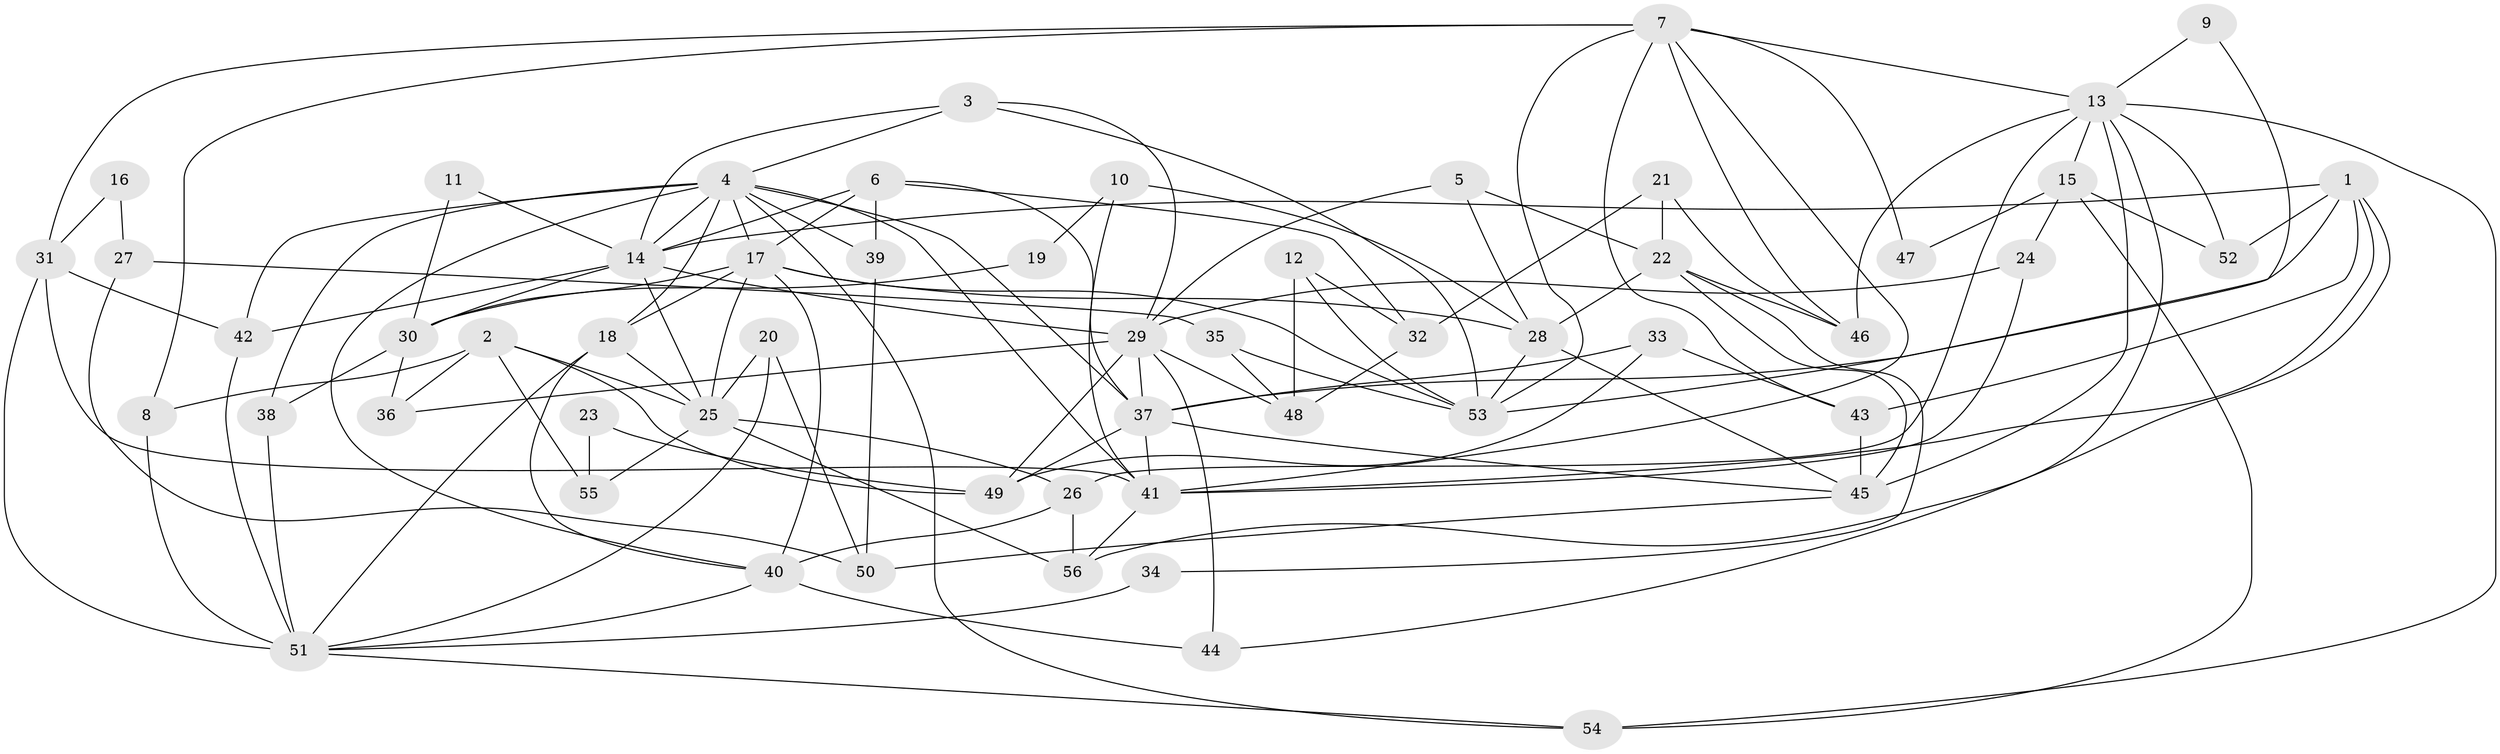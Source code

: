 // original degree distribution, {3: 0.33695652173913043, 5: 0.18478260869565216, 4: 0.22826086956521738, 6: 0.09782608695652174, 2: 0.10869565217391304, 8: 0.021739130434782608, 9: 0.010869565217391304, 7: 0.010869565217391304}
// Generated by graph-tools (version 1.1) at 2025/50/03/04/25 22:50:49]
// undirected, 56 vertices, 131 edges
graph export_dot {
  node [color=gray90,style=filled];
  1;
  2;
  3;
  4;
  5;
  6;
  7;
  8;
  9;
  10;
  11;
  12;
  13;
  14;
  15;
  16;
  17;
  18;
  19;
  20;
  21;
  22;
  23;
  24;
  25;
  26;
  27;
  28;
  29;
  30;
  31;
  32;
  33;
  34;
  35;
  36;
  37;
  38;
  39;
  40;
  41;
  42;
  43;
  44;
  45;
  46;
  47;
  48;
  49;
  50;
  51;
  52;
  53;
  54;
  55;
  56;
  1 -- 14 [weight=2.0];
  1 -- 37 [weight=1.0];
  1 -- 41 [weight=1.0];
  1 -- 43 [weight=1.0];
  1 -- 44 [weight=1.0];
  1 -- 52 [weight=1.0];
  2 -- 8 [weight=1.0];
  2 -- 25 [weight=1.0];
  2 -- 36 [weight=1.0];
  2 -- 49 [weight=1.0];
  2 -- 55 [weight=1.0];
  3 -- 4 [weight=1.0];
  3 -- 14 [weight=1.0];
  3 -- 29 [weight=1.0];
  3 -- 53 [weight=1.0];
  4 -- 14 [weight=1.0];
  4 -- 17 [weight=1.0];
  4 -- 18 [weight=1.0];
  4 -- 37 [weight=1.0];
  4 -- 38 [weight=2.0];
  4 -- 39 [weight=1.0];
  4 -- 40 [weight=1.0];
  4 -- 41 [weight=1.0];
  4 -- 42 [weight=1.0];
  4 -- 54 [weight=1.0];
  5 -- 22 [weight=1.0];
  5 -- 28 [weight=1.0];
  5 -- 29 [weight=1.0];
  6 -- 14 [weight=1.0];
  6 -- 17 [weight=1.0];
  6 -- 32 [weight=1.0];
  6 -- 37 [weight=1.0];
  6 -- 39 [weight=1.0];
  7 -- 8 [weight=2.0];
  7 -- 13 [weight=1.0];
  7 -- 31 [weight=1.0];
  7 -- 41 [weight=1.0];
  7 -- 43 [weight=1.0];
  7 -- 46 [weight=2.0];
  7 -- 47 [weight=1.0];
  7 -- 53 [weight=1.0];
  8 -- 51 [weight=1.0];
  9 -- 13 [weight=1.0];
  9 -- 53 [weight=1.0];
  10 -- 19 [weight=1.0];
  10 -- 28 [weight=1.0];
  10 -- 41 [weight=1.0];
  11 -- 14 [weight=1.0];
  11 -- 30 [weight=1.0];
  12 -- 32 [weight=1.0];
  12 -- 48 [weight=1.0];
  12 -- 53 [weight=1.0];
  13 -- 15 [weight=3.0];
  13 -- 26 [weight=2.0];
  13 -- 45 [weight=3.0];
  13 -- 46 [weight=1.0];
  13 -- 52 [weight=1.0];
  13 -- 54 [weight=1.0];
  13 -- 56 [weight=1.0];
  14 -- 25 [weight=1.0];
  14 -- 29 [weight=1.0];
  14 -- 30 [weight=1.0];
  14 -- 42 [weight=1.0];
  15 -- 24 [weight=1.0];
  15 -- 47 [weight=1.0];
  15 -- 52 [weight=1.0];
  15 -- 54 [weight=1.0];
  16 -- 27 [weight=1.0];
  16 -- 31 [weight=1.0];
  17 -- 18 [weight=1.0];
  17 -- 25 [weight=2.0];
  17 -- 28 [weight=1.0];
  17 -- 30 [weight=1.0];
  17 -- 40 [weight=2.0];
  17 -- 53 [weight=1.0];
  18 -- 25 [weight=1.0];
  18 -- 40 [weight=1.0];
  18 -- 51 [weight=1.0];
  19 -- 30 [weight=1.0];
  20 -- 25 [weight=1.0];
  20 -- 50 [weight=1.0];
  20 -- 51 [weight=1.0];
  21 -- 22 [weight=1.0];
  21 -- 32 [weight=1.0];
  21 -- 46 [weight=1.0];
  22 -- 28 [weight=1.0];
  22 -- 34 [weight=1.0];
  22 -- 45 [weight=1.0];
  22 -- 46 [weight=1.0];
  23 -- 49 [weight=1.0];
  23 -- 55 [weight=1.0];
  24 -- 29 [weight=2.0];
  24 -- 41 [weight=1.0];
  25 -- 26 [weight=1.0];
  25 -- 55 [weight=1.0];
  25 -- 56 [weight=1.0];
  26 -- 40 [weight=1.0];
  26 -- 56 [weight=1.0];
  27 -- 35 [weight=1.0];
  27 -- 50 [weight=1.0];
  28 -- 45 [weight=1.0];
  28 -- 53 [weight=1.0];
  29 -- 36 [weight=1.0];
  29 -- 37 [weight=1.0];
  29 -- 44 [weight=2.0];
  29 -- 48 [weight=1.0];
  29 -- 49 [weight=1.0];
  30 -- 36 [weight=1.0];
  30 -- 38 [weight=1.0];
  31 -- 41 [weight=1.0];
  31 -- 42 [weight=2.0];
  31 -- 51 [weight=1.0];
  32 -- 48 [weight=1.0];
  33 -- 37 [weight=1.0];
  33 -- 43 [weight=1.0];
  33 -- 49 [weight=1.0];
  34 -- 51 [weight=1.0];
  35 -- 48 [weight=1.0];
  35 -- 53 [weight=1.0];
  37 -- 41 [weight=1.0];
  37 -- 45 [weight=1.0];
  37 -- 49 [weight=1.0];
  38 -- 51 [weight=1.0];
  39 -- 50 [weight=1.0];
  40 -- 44 [weight=1.0];
  40 -- 51 [weight=1.0];
  41 -- 56 [weight=1.0];
  42 -- 51 [weight=1.0];
  43 -- 45 [weight=2.0];
  45 -- 50 [weight=1.0];
  51 -- 54 [weight=1.0];
}
